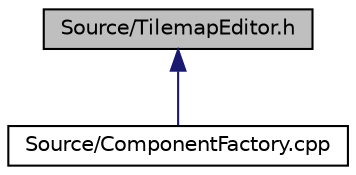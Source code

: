 digraph "Source/TilemapEditor.h"
{
 // LATEX_PDF_SIZE
  edge [fontname="Helvetica",fontsize="10",labelfontname="Helvetica",labelfontsize="10"];
  node [fontname="Helvetica",fontsize="10",shape=record];
  Node1 [label="Source/TilemapEditor.h",height=0.2,width=0.4,color="black", fillcolor="grey75", style="filled", fontcolor="black",tooltip="Component that allows direct editing of a Tilemap."];
  Node1 -> Node2 [dir="back",color="midnightblue",fontsize="10",style="solid",fontname="Helvetica"];
  Node2 [label="Source/ComponentFactory.cpp",height=0.2,width=0.4,color="black", fillcolor="white", style="filled",URL="$dc/def/ComponentFactory_8cpp.html",tooltip="Definitions for the component factory class."];
}

